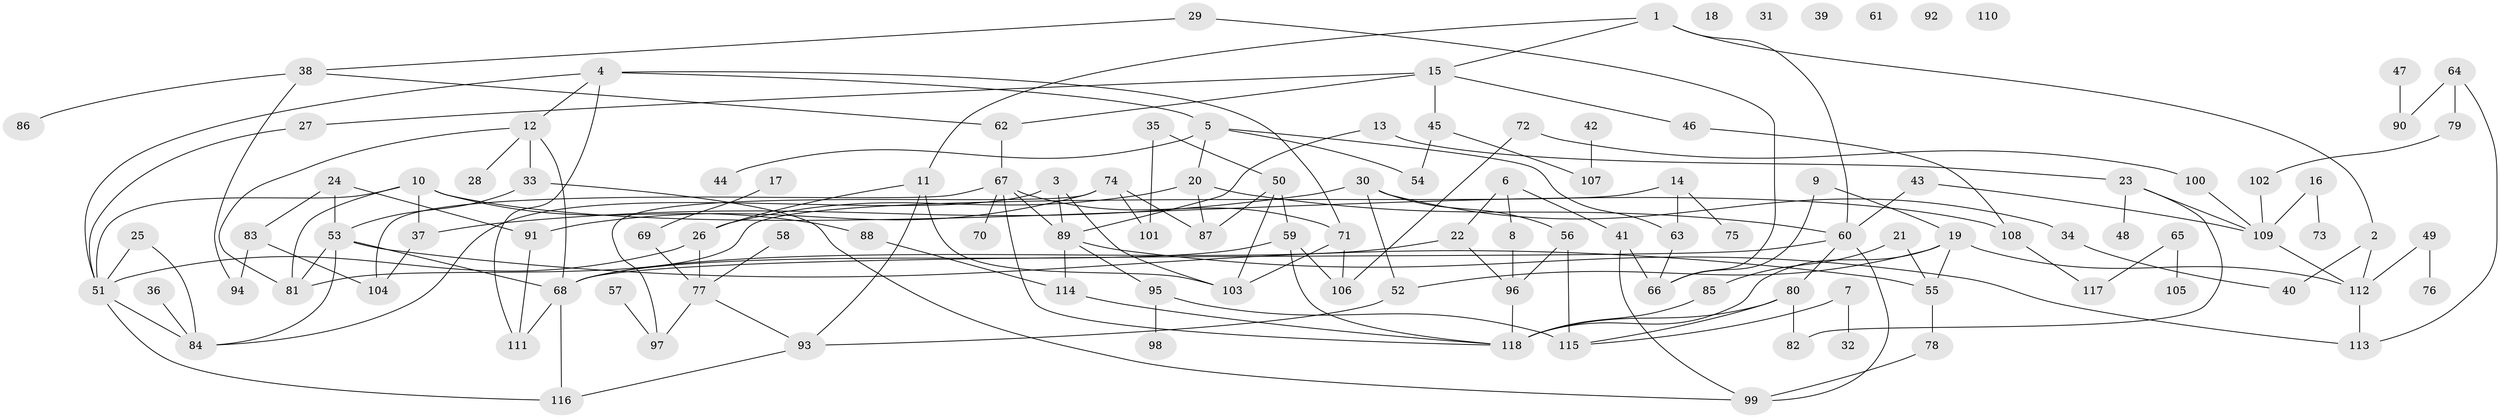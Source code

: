 // coarse degree distribution, {0: 0.1276595744680851, 1: 0.2553191489361702, 3: 0.0851063829787234, 4: 0.06382978723404255, 2: 0.2127659574468085, 8: 0.02127659574468085, 6: 0.0851063829787234, 7: 0.0425531914893617, 11: 0.02127659574468085, 9: 0.02127659574468085, 5: 0.0425531914893617, 10: 0.02127659574468085}
// Generated by graph-tools (version 1.1) at 2025/42/03/04/25 21:42:24]
// undirected, 118 vertices, 168 edges
graph export_dot {
graph [start="1"]
  node [color=gray90,style=filled];
  1;
  2;
  3;
  4;
  5;
  6;
  7;
  8;
  9;
  10;
  11;
  12;
  13;
  14;
  15;
  16;
  17;
  18;
  19;
  20;
  21;
  22;
  23;
  24;
  25;
  26;
  27;
  28;
  29;
  30;
  31;
  32;
  33;
  34;
  35;
  36;
  37;
  38;
  39;
  40;
  41;
  42;
  43;
  44;
  45;
  46;
  47;
  48;
  49;
  50;
  51;
  52;
  53;
  54;
  55;
  56;
  57;
  58;
  59;
  60;
  61;
  62;
  63;
  64;
  65;
  66;
  67;
  68;
  69;
  70;
  71;
  72;
  73;
  74;
  75;
  76;
  77;
  78;
  79;
  80;
  81;
  82;
  83;
  84;
  85;
  86;
  87;
  88;
  89;
  90;
  91;
  92;
  93;
  94;
  95;
  96;
  97;
  98;
  99;
  100;
  101;
  102;
  103;
  104;
  105;
  106;
  107;
  108;
  109;
  110;
  111;
  112;
  113;
  114;
  115;
  116;
  117;
  118;
  1 -- 2;
  1 -- 11;
  1 -- 15;
  1 -- 60;
  2 -- 40;
  2 -- 112;
  3 -- 84;
  3 -- 89;
  3 -- 103;
  4 -- 5;
  4 -- 12;
  4 -- 51;
  4 -- 71;
  4 -- 111;
  5 -- 20;
  5 -- 44;
  5 -- 54;
  5 -- 63;
  6 -- 8;
  6 -- 22;
  6 -- 41;
  7 -- 32;
  7 -- 115;
  8 -- 96;
  9 -- 19;
  9 -- 66;
  10 -- 37;
  10 -- 51;
  10 -- 81;
  10 -- 88;
  10 -- 108;
  11 -- 26;
  11 -- 93;
  11 -- 103;
  12 -- 28;
  12 -- 33;
  12 -- 68;
  12 -- 81;
  13 -- 23;
  13 -- 89;
  14 -- 63;
  14 -- 75;
  14 -- 81;
  15 -- 27;
  15 -- 45;
  15 -- 46;
  15 -- 62;
  16 -- 73;
  16 -- 109;
  17 -- 69;
  19 -- 52;
  19 -- 55;
  19 -- 112;
  19 -- 118;
  20 -- 26;
  20 -- 60;
  20 -- 87;
  21 -- 55;
  21 -- 85;
  22 -- 68;
  22 -- 96;
  23 -- 48;
  23 -- 82;
  23 -- 109;
  24 -- 53;
  24 -- 83;
  24 -- 91;
  25 -- 51;
  25 -- 84;
  26 -- 51;
  26 -- 77;
  27 -- 51;
  29 -- 38;
  29 -- 66;
  30 -- 34;
  30 -- 37;
  30 -- 52;
  30 -- 56;
  33 -- 53;
  33 -- 99;
  34 -- 40;
  35 -- 50;
  35 -- 101;
  36 -- 84;
  37 -- 104;
  38 -- 62;
  38 -- 86;
  38 -- 94;
  41 -- 66;
  41 -- 99;
  42 -- 107;
  43 -- 60;
  43 -- 109;
  45 -- 54;
  45 -- 107;
  46 -- 108;
  47 -- 90;
  49 -- 76;
  49 -- 112;
  50 -- 59;
  50 -- 87;
  50 -- 103;
  51 -- 84;
  51 -- 116;
  52 -- 93;
  53 -- 55;
  53 -- 68;
  53 -- 81;
  53 -- 84;
  55 -- 78;
  56 -- 96;
  56 -- 115;
  57 -- 97;
  58 -- 77;
  59 -- 68;
  59 -- 106;
  59 -- 118;
  60 -- 68;
  60 -- 80;
  60 -- 99;
  62 -- 67;
  63 -- 66;
  64 -- 79;
  64 -- 90;
  64 -- 113;
  65 -- 105;
  65 -- 117;
  67 -- 70;
  67 -- 71;
  67 -- 89;
  67 -- 104;
  67 -- 118;
  68 -- 111;
  68 -- 116;
  69 -- 77;
  71 -- 103;
  71 -- 106;
  72 -- 100;
  72 -- 106;
  74 -- 87;
  74 -- 91;
  74 -- 97;
  74 -- 101;
  77 -- 93;
  77 -- 97;
  78 -- 99;
  79 -- 102;
  80 -- 82;
  80 -- 115;
  80 -- 118;
  83 -- 94;
  83 -- 104;
  85 -- 118;
  88 -- 114;
  89 -- 95;
  89 -- 113;
  89 -- 114;
  91 -- 111;
  93 -- 116;
  95 -- 98;
  95 -- 115;
  96 -- 118;
  100 -- 109;
  102 -- 109;
  108 -- 117;
  109 -- 112;
  112 -- 113;
  114 -- 118;
}
